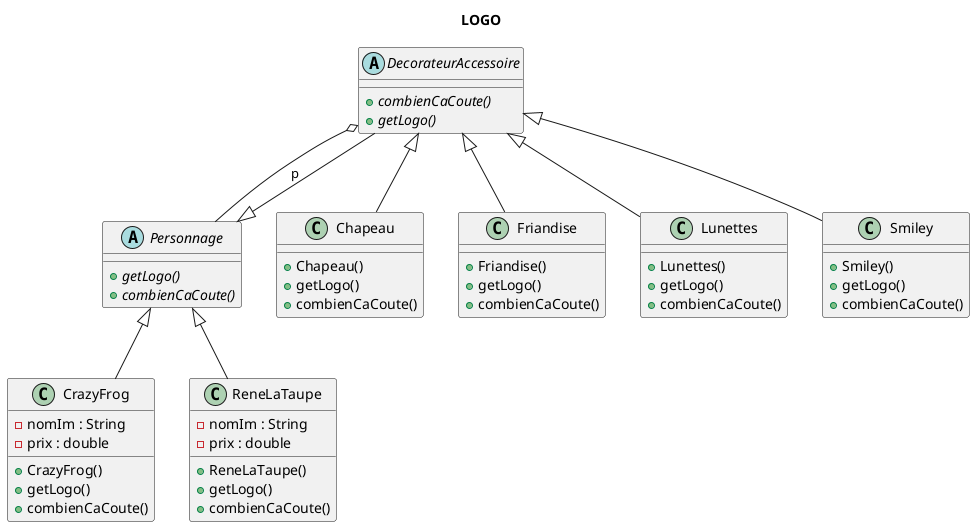 @startuml

title LOGO

class Chapeau {
  + Chapeau()
  + getLogo()
  + combienCaCoute()
}

class CrazyFrog {
  - nomIm : String
  - prix : double
  + CrazyFrog()
  + getLogo()
  + combienCaCoute()
}

abstract class DecorateurAccessoire {
  {abstract} + combienCaCoute()
  {abstract} + getLogo()
}

class Friandise {
  + Friandise()
  + getLogo()
  + combienCaCoute()
}

class Lunettes {
  + Lunettes()
  + getLogo()
  + combienCaCoute()
}

abstract class Personnage {
  {abstract} + getLogo()
  {abstract} + combienCaCoute()
}

class ReneLaTaupe {
  - nomIm : String
  - prix : double
  + ReneLaTaupe()
  + getLogo()
  + combienCaCoute()
}

class Smiley {
  + Smiley()
  + getLogo()
  + combienCaCoute()
}

  Chapeau -up-|> DecorateurAccessoire
  CrazyFrog -up-|> Personnage
  DecorateurAccessoire -up-|> Personnage
  DecorateurAccessoire o-- Personnage : p
  Friandise -up-|> DecorateurAccessoire
  Lunettes -up-|> DecorateurAccessoire
  ReneLaTaupe -up-|> Personnage
  Smiley -up-|> DecorateurAccessoire


@enduml
